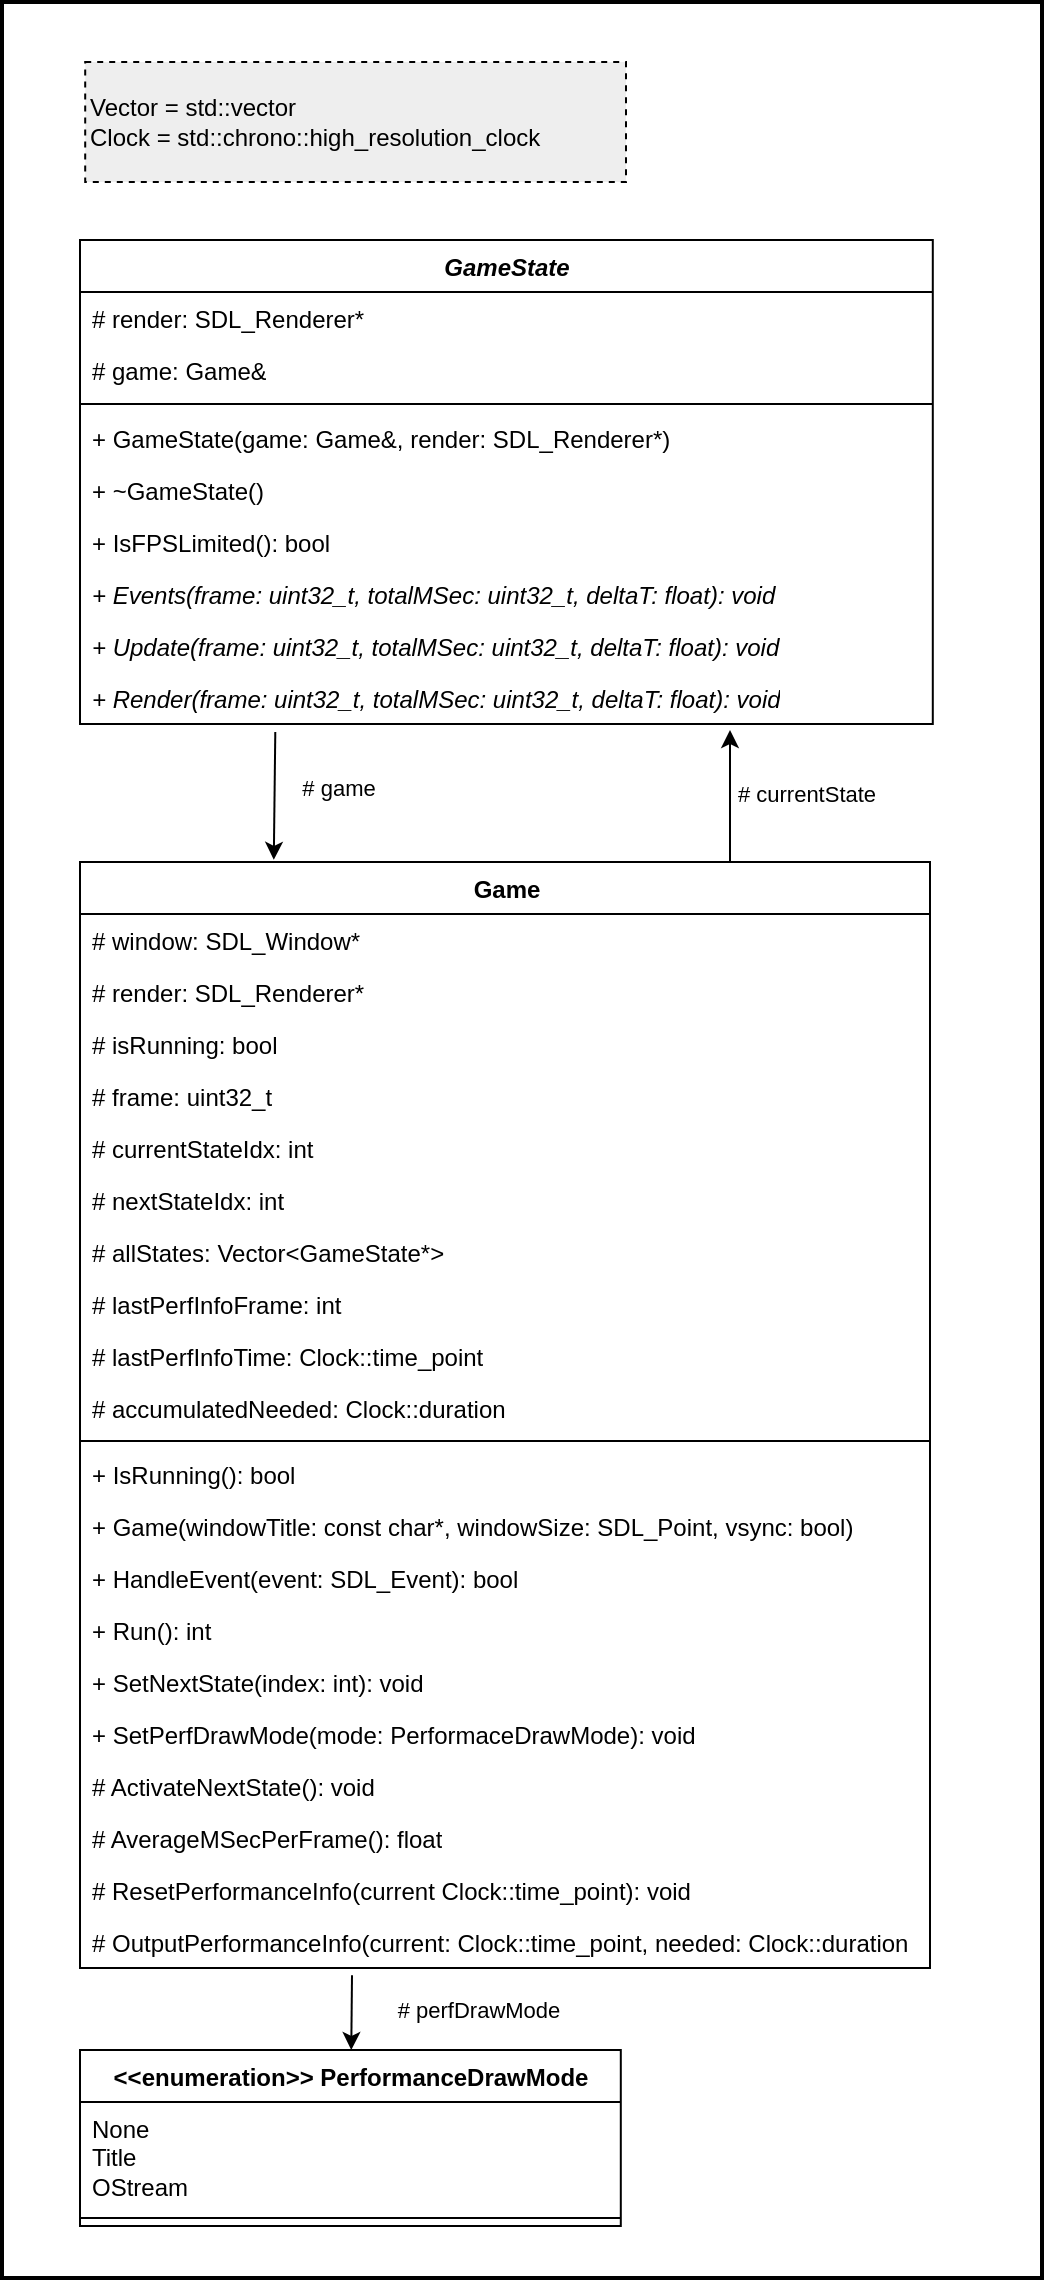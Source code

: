 <mxfile compressed="false" version="23.1.5" type="device">
  <diagram id="UBITVOTv7EuB15pHwEIP" name="Page-1">
    <mxGraphModel dx="1828" dy="1066" grid="1" gridSize="10" guides="1" tooltips="1" connect="1" arrows="1" fold="1" page="1" pageScale="1" pageWidth="900" pageHeight="1600" math="0" shadow="0">
      <root>
        <mxCell id="0" />
        <mxCell id="1" parent="0" />
        <mxCell id="wLuvKEZRffohtmjX3gD9-61" value="" style="group;labelBackgroundColor=none;html=1;labelBorderColor=none;fillColor=#D5E8D4;" parent="1" vertex="1" connectable="0">
          <mxGeometry x="40" y="40" width="520" height="1138" as="geometry" />
        </mxCell>
        <mxCell id="52" value="" style="rounded=0;whiteSpace=wrap;html=1;labelBackgroundColor=none;fillColor=default;gradientColor=none;strokeColor=default;container=0;backgroundOutline=0;movable=1;resizable=1;rotatable=1;deletable=1;editable=1;locked=0;connectable=1;strokeWidth=2;glass=0;shadow=0;labelBorderColor=none;align=center;" parent="wLuvKEZRffohtmjX3gD9-61" vertex="1">
          <mxGeometry width="520" height="1138" as="geometry" />
        </mxCell>
        <mxCell id="24" value="# currentState" style="edgeStyle=none;html=1;rounded=0;backgroundOutline=0;movable=1;resizable=1;rotatable=1;deletable=1;editable=1;locked=0;connectable=1;" parent="wLuvKEZRffohtmjX3gD9-61" source="2" edge="1">
          <mxGeometry x="0.41" y="-38" relative="1" as="geometry">
            <Array as="points">
              <mxPoint x="364" y="450" />
            </Array>
            <mxPoint as="offset" />
            <mxPoint x="364" y="364" as="targetPoint" />
          </mxGeometry>
        </mxCell>
        <mxCell id="49" value="Vector = std::vector&lt;br&gt;Clock = std::chrono::high_resolution_clock" style="rounded=0;whiteSpace=wrap;html=1;labelBackgroundColor=none;labelBorderColor=none;align=left;container=0;backgroundOutline=0;movable=1;resizable=1;rotatable=1;deletable=1;editable=1;locked=0;connectable=1;fillColor=#eeeeee;strokeColor=default;fillStyle=auto;strokeWidth=1;dashed=1;perimeterSpacing=1;" parent="wLuvKEZRffohtmjX3gD9-61" vertex="1">
          <mxGeometry x="41.6" y="30" width="270.4" height="60" as="geometry" />
        </mxCell>
        <mxCell id="6" value="GameState" style="swimlane;fontStyle=3;align=center;verticalAlign=top;childLayout=stackLayout;horizontal=1;startSize=26;horizontalStack=0;resizeParent=1;resizeParentMax=0;resizeLast=0;collapsible=1;marginBottom=0;gradientColor=none;rounded=0;container=0;backgroundOutline=0;movable=1;resizable=1;rotatable=1;deletable=1;editable=1;locked=0;connectable=1;swimlaneFillColor=none;swimlaneLine=1;html=1;labelBorderColor=none;labelBackgroundColor=none;" parent="wLuvKEZRffohtmjX3gD9-61" vertex="1">
          <mxGeometry x="39" y="119" width="426.4" height="242" as="geometry">
            <mxRectangle x="81.6" y="190" width="96" height="26" as="alternateBounds" />
          </mxGeometry>
        </mxCell>
        <mxCell id="10" value="# render: SDL_Renderer*" style="text;strokeColor=none;fillColor=none;align=left;verticalAlign=top;spacingLeft=4;spacingRight=4;overflow=hidden;rotatable=1;points=[[0,0.5],[1,0.5]];portConstraint=eastwest;rounded=0;container=0;backgroundOutline=0;movable=1;resizable=1;deletable=1;editable=1;locked=0;connectable=1;swimlaneLine=1;html=1;labelBorderColor=none;labelBackgroundColor=none;" parent="wLuvKEZRffohtmjX3gD9-61" vertex="1">
          <mxGeometry x="39" y="145" width="426.4" height="26" as="geometry" />
        </mxCell>
        <mxCell id="53" value="# game: Game&amp;amp;" style="text;strokeColor=none;fillColor=none;align=left;verticalAlign=top;spacingLeft=4;spacingRight=4;overflow=hidden;rotatable=1;points=[[0,0.5],[1,0.5]];portConstraint=eastwest;rounded=0;container=0;backgroundOutline=0;movable=1;resizable=1;deletable=1;editable=1;locked=0;connectable=1;swimlaneLine=1;html=1;labelBorderColor=none;labelBackgroundColor=none;" parent="wLuvKEZRffohtmjX3gD9-61" vertex="1">
          <mxGeometry x="39" y="171" width="426.4" height="26" as="geometry" />
        </mxCell>
        <mxCell id="8" value="" style="line;strokeWidth=1;fillColor=none;align=left;verticalAlign=middle;spacingTop=-1;spacingLeft=3;spacingRight=3;rotatable=1;labelPosition=right;points=[];portConstraint=eastwest;rounded=0;container=0;backgroundOutline=0;movable=1;resizable=1;deletable=1;editable=1;locked=0;connectable=1;swimlaneLine=1;html=1;labelBorderColor=none;labelBackgroundColor=none;" parent="wLuvKEZRffohtmjX3gD9-61" vertex="1">
          <mxGeometry x="39" y="197" width="426.4" height="8" as="geometry" />
        </mxCell>
        <mxCell id="9" value="+ GameState(game: Game&amp;amp;, render: SDL_Renderer*)" style="text;strokeColor=none;fillColor=none;align=left;verticalAlign=top;spacingLeft=4;spacingRight=4;overflow=hidden;rotatable=1;points=[[0,0.5],[1,0.5]];portConstraint=eastwest;rounded=0;container=0;backgroundOutline=0;movable=1;resizable=1;deletable=1;editable=1;locked=0;connectable=1;swimlaneLine=1;html=1;labelBorderColor=none;labelBackgroundColor=none;" parent="wLuvKEZRffohtmjX3gD9-61" vertex="1">
          <mxGeometry x="39" y="205" width="426.4" height="26" as="geometry" />
        </mxCell>
        <mxCell id="13" value="+ ~GameState()" style="text;strokeColor=none;fillColor=none;align=left;verticalAlign=top;spacingLeft=4;spacingRight=4;overflow=hidden;rotatable=1;points=[[0,0.5],[1,0.5]];portConstraint=eastwest;rounded=0;container=0;backgroundOutline=0;movable=1;resizable=1;deletable=1;editable=1;locked=0;connectable=1;swimlaneLine=1;html=1;labelBorderColor=none;labelBackgroundColor=none;" parent="wLuvKEZRffohtmjX3gD9-61" vertex="1">
          <mxGeometry x="39" y="231" width="426.4" height="26" as="geometry" />
        </mxCell>
        <mxCell id="14" value="+ IsFPSLimited(): bool" style="text;strokeColor=none;fillColor=none;align=left;verticalAlign=top;spacingLeft=4;spacingRight=4;overflow=hidden;rotatable=1;points=[[0,0.5],[1,0.5]];portConstraint=eastwest;rounded=0;container=0;backgroundOutline=0;movable=1;resizable=1;deletable=1;editable=1;locked=0;connectable=1;swimlaneLine=1;html=1;labelBorderColor=none;labelBackgroundColor=none;" parent="wLuvKEZRffohtmjX3gD9-61" vertex="1">
          <mxGeometry x="39" y="257" width="426.4" height="26" as="geometry" />
        </mxCell>
        <mxCell id="15" value="+ Events(frame: uint32_t, totalMSec: uint32_t, deltaT: float): void" style="text;strokeColor=none;fillColor=none;align=left;verticalAlign=top;spacingLeft=4;spacingRight=4;overflow=hidden;rotatable=1;points=[[0,0.5],[1,0.5]];portConstraint=eastwest;fontStyle=2;rounded=0;container=0;backgroundOutline=0;movable=1;resizable=1;deletable=1;editable=1;locked=0;connectable=1;swimlaneLine=1;html=1;labelBorderColor=none;labelBackgroundColor=none;" parent="wLuvKEZRffohtmjX3gD9-61" vertex="1">
          <mxGeometry x="39" y="283" width="426.4" height="26" as="geometry" />
        </mxCell>
        <mxCell id="16" value="+ Update(frame: uint32_t, totalMSec: uint32_t, deltaT: float): void" style="text;strokeColor=none;fillColor=none;align=left;verticalAlign=top;spacingLeft=4;spacingRight=4;overflow=hidden;rotatable=1;points=[[0,0.5],[1,0.5]];portConstraint=eastwest;fontStyle=2;rounded=0;container=0;backgroundOutline=0;movable=1;resizable=1;deletable=1;editable=1;locked=0;connectable=1;swimlaneLine=1;html=1;labelBorderColor=none;labelBackgroundColor=none;" parent="wLuvKEZRffohtmjX3gD9-61" vertex="1">
          <mxGeometry x="39" y="309" width="426.4" height="26" as="geometry" />
        </mxCell>
        <mxCell id="17" value="+ Render(frame: uint32_t, totalMSec: uint32_t, deltaT: float): void" style="text;strokeColor=none;fillColor=none;align=left;verticalAlign=top;spacingLeft=4;spacingRight=4;overflow=hidden;rotatable=1;points=[[0,0.5],[1,0.5]];portConstraint=eastwest;fontStyle=2;rounded=0;container=0;backgroundOutline=0;movable=1;resizable=1;deletable=1;editable=1;locked=0;connectable=1;swimlaneLine=1;html=1;labelBorderColor=none;labelBackgroundColor=none;" parent="wLuvKEZRffohtmjX3gD9-61" vertex="1">
          <mxGeometry x="39" y="335" width="426.4" height="26" as="geometry" />
        </mxCell>
        <mxCell id="2" value="Game" style="swimlane;fontStyle=1;align=center;verticalAlign=top;childLayout=stackLayout;horizontal=1;startSize=26;horizontalStack=0;resizeParent=1;resizeParentMax=0;resizeLast=0;collapsible=1;marginBottom=0;rounded=0;container=0;backgroundOutline=0;movable=1;resizable=1;rotatable=1;deletable=1;editable=1;locked=0;connectable=1;html=1;labelBorderColor=none;labelBackgroundColor=none;" parent="wLuvKEZRffohtmjX3gD9-61" vertex="1">
          <mxGeometry x="39" y="430" width="425.0" height="553" as="geometry" />
        </mxCell>
        <mxCell id="11" style="edgeStyle=none;html=1;rounded=0;backgroundOutline=0;movable=1;resizable=1;rotatable=1;deletable=1;editable=1;locked=0;connectable=1;exitX=0.229;exitY=1.154;exitDx=0;exitDy=0;exitPerimeter=0;entryX=0.228;entryY=-0.002;entryDx=0;entryDy=0;entryPerimeter=0;" parent="wLuvKEZRffohtmjX3gD9-61" source="17" target="2" edge="1">
          <mxGeometry relative="1" as="geometry">
            <mxPoint x="139" y="409" as="targetPoint" />
          </mxGeometry>
        </mxCell>
        <mxCell id="12" value="# game" style="edgeLabel;html=1;align=center;verticalAlign=middle;resizable=1;points=[];rounded=0;container=0;backgroundOutline=0;movable=1;rotatable=1;deletable=1;editable=1;locked=0;connectable=1;" parent="11" vertex="1" connectable="0">
          <mxGeometry x="-0.127" y="3" relative="1" as="geometry">
            <mxPoint x="28" as="offset" />
          </mxGeometry>
        </mxCell>
        <mxCell id="3" value="# window: SDL_Window*" style="text;strokeColor=none;fillColor=none;align=left;verticalAlign=top;spacingLeft=4;spacingRight=4;overflow=hidden;rotatable=1;points=[[0,0.5],[1,0.5]];portConstraint=eastwest;rounded=0;container=0;backgroundOutline=0;movable=1;resizable=1;deletable=1;editable=1;locked=0;connectable=1;html=1;labelBorderColor=none;labelBackgroundColor=none;" parent="wLuvKEZRffohtmjX3gD9-61" vertex="1">
          <mxGeometry x="39" y="455.953" width="425.0" height="25.953" as="geometry" />
        </mxCell>
        <mxCell id="18" value="# render: SDL_Renderer*" style="text;strokeColor=none;fillColor=none;align=left;verticalAlign=top;spacingLeft=4;spacingRight=4;overflow=hidden;rotatable=1;points=[[0,0.5],[1,0.5]];portConstraint=eastwest;rounded=0;container=0;backgroundOutline=0;movable=1;resizable=1;deletable=1;editable=1;locked=0;connectable=1;html=1;labelBorderColor=none;labelBackgroundColor=none;" parent="wLuvKEZRffohtmjX3gD9-61" vertex="1">
          <mxGeometry x="39" y="481.906" width="425.0" height="25.953" as="geometry" />
        </mxCell>
        <mxCell id="19" value="# isRunning: bool" style="text;strokeColor=none;fillColor=none;align=left;verticalAlign=top;spacingLeft=4;spacingRight=4;overflow=hidden;rotatable=1;points=[[0,0.5],[1,0.5]];portConstraint=eastwest;rounded=0;container=0;backgroundOutline=0;movable=1;resizable=1;deletable=1;editable=1;locked=0;connectable=1;html=1;labelBorderColor=none;labelBackgroundColor=none;" parent="wLuvKEZRffohtmjX3gD9-61" vertex="1">
          <mxGeometry x="39" y="507.859" width="425.0" height="25.953" as="geometry" />
        </mxCell>
        <mxCell id="20" value="# frame: uint32_t" style="text;strokeColor=none;fillColor=none;align=left;verticalAlign=top;spacingLeft=4;spacingRight=4;overflow=hidden;rotatable=1;points=[[0,0.5],[1,0.5]];portConstraint=eastwest;rounded=0;container=0;backgroundOutline=0;movable=1;resizable=1;deletable=1;editable=1;locked=0;connectable=1;html=1;labelBorderColor=none;labelBackgroundColor=none;" parent="wLuvKEZRffohtmjX3gD9-61" vertex="1">
          <mxGeometry x="39" y="533.812" width="425.0" height="25.953" as="geometry" />
        </mxCell>
        <mxCell id="21" value="# currentStateIdx: int" style="text;strokeColor=none;fillColor=none;align=left;verticalAlign=top;spacingLeft=4;spacingRight=4;overflow=hidden;rotatable=1;points=[[0,0.5],[1,0.5]];portConstraint=eastwest;rounded=0;container=0;backgroundOutline=0;movable=1;resizable=1;deletable=1;editable=1;locked=0;connectable=1;html=1;labelBorderColor=none;labelBackgroundColor=none;" parent="wLuvKEZRffohtmjX3gD9-61" vertex="1">
          <mxGeometry x="39" y="559.765" width="425.0" height="25.953" as="geometry" />
        </mxCell>
        <mxCell id="22" value="# nextStateIdx: int" style="text;strokeColor=none;fillColor=none;align=left;verticalAlign=top;spacingLeft=4;spacingRight=4;overflow=hidden;rotatable=1;points=[[0,0.5],[1,0.5]];portConstraint=eastwest;rounded=0;container=0;backgroundOutline=0;movable=1;resizable=1;deletable=1;editable=1;locked=0;connectable=1;html=1;labelBorderColor=none;labelBackgroundColor=none;" parent="wLuvKEZRffohtmjX3gD9-61" vertex="1">
          <mxGeometry x="39" y="585.718" width="425.0" height="25.953" as="geometry" />
        </mxCell>
        <mxCell id="30" value="# allStates: Vector&amp;lt;GameState*&amp;gt;" style="text;strokeColor=none;fillColor=none;align=left;verticalAlign=top;spacingLeft=4;spacingRight=4;overflow=hidden;rotatable=1;points=[[0,0.5],[1,0.5]];portConstraint=eastwest;rounded=0;container=0;backgroundOutline=0;movable=1;resizable=1;deletable=1;editable=1;locked=0;connectable=1;html=1;labelBorderColor=none;labelBackgroundColor=none;" parent="wLuvKEZRffohtmjX3gD9-61" vertex="1">
          <mxGeometry x="39" y="611.671" width="425.0" height="25.953" as="geometry" />
        </mxCell>
        <mxCell id="43" value="# lastPerfInfoFrame: int" style="text;strokeColor=none;fillColor=none;align=left;verticalAlign=top;spacingLeft=4;spacingRight=4;overflow=hidden;rotatable=1;points=[[0,0.5],[1,0.5]];portConstraint=eastwest;rounded=0;container=0;backgroundOutline=0;movable=1;resizable=1;deletable=1;editable=1;locked=0;connectable=1;html=1;labelBorderColor=none;labelBackgroundColor=none;" parent="wLuvKEZRffohtmjX3gD9-61" vertex="1">
          <mxGeometry x="39" y="637.625" width="425.0" height="25.953" as="geometry" />
        </mxCell>
        <mxCell id="44" value="# lastPerfInfoTime: Clock::time_point" style="text;strokeColor=none;fillColor=none;align=left;verticalAlign=top;spacingLeft=4;spacingRight=4;overflow=hidden;rotatable=1;points=[[0,0.5],[1,0.5]];portConstraint=eastwest;rounded=0;container=0;backgroundOutline=0;movable=1;resizable=1;deletable=1;editable=1;locked=0;connectable=1;html=1;labelBorderColor=none;labelBackgroundColor=none;" parent="wLuvKEZRffohtmjX3gD9-61" vertex="1">
          <mxGeometry x="39" y="663.578" width="425.0" height="25.953" as="geometry" />
        </mxCell>
        <mxCell id="45" value="# accumulatedNeeded: Clock::duration" style="text;strokeColor=none;fillColor=none;align=left;verticalAlign=top;spacingLeft=4;spacingRight=4;overflow=hidden;rotatable=1;points=[[0,0.5],[1,0.5]];portConstraint=eastwest;rounded=0;container=0;backgroundOutline=0;movable=1;resizable=1;deletable=1;editable=1;locked=0;connectable=1;html=1;labelBorderColor=none;labelBackgroundColor=none;" parent="wLuvKEZRffohtmjX3gD9-61" vertex="1">
          <mxGeometry x="39" y="689.531" width="425.0" height="25.953" as="geometry" />
        </mxCell>
        <mxCell id="4" value="" style="line;strokeWidth=1;fillColor=none;align=left;verticalAlign=middle;spacingTop=-1;spacingLeft=3;spacingRight=3;rotatable=1;labelPosition=right;points=[];portConstraint=eastwest;rounded=0;container=0;backgroundOutline=0;movable=1;resizable=1;deletable=1;editable=1;locked=0;connectable=1;html=1;labelBorderColor=none;labelBackgroundColor=none;" parent="wLuvKEZRffohtmjX3gD9-61" vertex="1">
          <mxGeometry x="39" y="715.484" width="425.0" height="7.986" as="geometry" />
        </mxCell>
        <mxCell id="5" value="+ IsRunning(): bool" style="text;strokeColor=none;fillColor=none;align=left;verticalAlign=top;spacingLeft=4;spacingRight=4;overflow=hidden;rotatable=1;points=[[0,0.5],[1,0.5]];portConstraint=eastwest;rounded=0;container=0;backgroundOutline=0;movable=1;resizable=1;deletable=1;editable=1;locked=0;connectable=1;html=1;labelBorderColor=none;labelBackgroundColor=none;" parent="wLuvKEZRffohtmjX3gD9-61" vertex="1">
          <mxGeometry x="39" y="723.469" width="425.0" height="25.953" as="geometry" />
        </mxCell>
        <mxCell id="36" value="+ Game(windowTitle: const char*, windowSize: SDL_Point, vsync: bool)" style="text;strokeColor=none;fillColor=none;align=left;verticalAlign=top;spacingLeft=4;spacingRight=4;overflow=hidden;rotatable=1;points=[[0,0.5],[1,0.5]];portConstraint=eastwest;rounded=0;container=0;backgroundOutline=0;movable=1;resizable=1;deletable=1;editable=1;locked=0;connectable=1;html=1;labelBorderColor=none;labelBackgroundColor=none;" parent="wLuvKEZRffohtmjX3gD9-61" vertex="1">
          <mxGeometry x="39" y="749.422" width="425.0" height="25.953" as="geometry" />
        </mxCell>
        <mxCell id="32" value="+ HandleEvent(event: SDL_Event): bool" style="text;strokeColor=none;fillColor=none;align=left;verticalAlign=top;spacingLeft=4;spacingRight=4;overflow=hidden;rotatable=1;points=[[0,0.5],[1,0.5]];portConstraint=eastwest;rounded=0;container=0;backgroundOutline=0;movable=1;resizable=1;deletable=1;editable=1;locked=0;connectable=1;html=1;labelBorderColor=none;labelBackgroundColor=none;" parent="wLuvKEZRffohtmjX3gD9-61" vertex="1">
          <mxGeometry x="39" y="775.375" width="425.0" height="25.953" as="geometry" />
        </mxCell>
        <mxCell id="33" value="+ Run(): int" style="text;strokeColor=none;fillColor=none;align=left;verticalAlign=top;spacingLeft=4;spacingRight=4;overflow=hidden;rotatable=1;points=[[0,0.5],[1,0.5]];portConstraint=eastwest;rounded=0;container=0;backgroundOutline=0;movable=1;resizable=1;deletable=1;editable=1;locked=0;connectable=1;html=1;labelBorderColor=none;labelBackgroundColor=none;" parent="wLuvKEZRffohtmjX3gD9-61" vertex="1">
          <mxGeometry x="39" y="801.329" width="425.0" height="25.953" as="geometry" />
        </mxCell>
        <mxCell id="34" value="+ SetNextState(index: int): void" style="text;strokeColor=none;fillColor=none;align=left;verticalAlign=top;spacingLeft=4;spacingRight=4;overflow=hidden;rotatable=1;points=[[0,0.5],[1,0.5]];portConstraint=eastwest;rounded=0;container=0;backgroundOutline=0;movable=1;resizable=1;deletable=1;editable=1;locked=0;connectable=1;html=1;labelBorderColor=none;labelBackgroundColor=none;" parent="wLuvKEZRffohtmjX3gD9-61" vertex="1">
          <mxGeometry x="39" y="827.282" width="425.0" height="25.953" as="geometry" />
        </mxCell>
        <mxCell id="42" value="+ SetPerfDrawMode(mode: PerformaceDrawMode): void" style="text;strokeColor=none;fillColor=none;align=left;verticalAlign=top;spacingLeft=4;spacingRight=4;overflow=hidden;rotatable=1;points=[[0,0.5],[1,0.5]];portConstraint=eastwest;rounded=0;container=0;backgroundOutline=0;movable=1;resizable=1;deletable=1;editable=1;locked=0;connectable=1;html=1;labelBorderColor=none;labelBackgroundColor=none;" parent="wLuvKEZRffohtmjX3gD9-61" vertex="1">
          <mxGeometry x="39" y="853.235" width="425.0" height="25.953" as="geometry" />
        </mxCell>
        <mxCell id="35" value="# ActivateNextState(): void" style="text;strokeColor=none;fillColor=none;align=left;verticalAlign=top;spacingLeft=4;spacingRight=4;overflow=hidden;rotatable=1;points=[[0,0.5],[1,0.5]];portConstraint=eastwest;rounded=0;container=0;backgroundOutline=0;movable=1;resizable=1;deletable=1;editable=1;locked=0;connectable=1;html=1;labelBorderColor=none;labelBackgroundColor=none;" parent="wLuvKEZRffohtmjX3gD9-61" vertex="1">
          <mxGeometry x="39" y="879.188" width="425.0" height="25.953" as="geometry" />
        </mxCell>
        <mxCell id="46" value="# AverageMSecPerFrame(): float" style="text;strokeColor=none;fillColor=none;align=left;verticalAlign=top;spacingLeft=4;spacingRight=4;overflow=hidden;rotatable=1;points=[[0,0.5],[1,0.5]];portConstraint=eastwest;rounded=0;container=0;backgroundOutline=0;movable=1;resizable=1;deletable=1;editable=1;locked=0;connectable=1;html=1;labelBorderColor=none;labelBackgroundColor=none;" parent="wLuvKEZRffohtmjX3gD9-61" vertex="1">
          <mxGeometry x="39" y="905.141" width="425.0" height="25.953" as="geometry" />
        </mxCell>
        <mxCell id="50" value="# ResetPerformanceInfo(current Clock::time_point): void" style="text;strokeColor=none;fillColor=none;align=left;verticalAlign=top;spacingLeft=4;spacingRight=4;overflow=hidden;rotatable=1;points=[[0,0.5],[1,0.5]];portConstraint=eastwest;rounded=0;container=0;backgroundOutline=0;movable=1;resizable=1;deletable=1;editable=1;locked=0;connectable=1;html=1;labelBorderColor=none;labelBackgroundColor=none;" parent="wLuvKEZRffohtmjX3gD9-61" vertex="1">
          <mxGeometry x="39" y="931.094" width="425.0" height="25.953" as="geometry" />
        </mxCell>
        <mxCell id="47" value="# OutputPerformanceInfo(current: Clock::time_point, needed: Clock::duration" style="text;strokeColor=none;fillColor=none;align=left;verticalAlign=top;spacingLeft=4;spacingRight=4;overflow=hidden;rotatable=1;points=[[0,0.5],[1,0.5]];portConstraint=eastwest;rounded=0;container=0;backgroundOutline=0;movable=1;resizable=1;deletable=1;editable=1;locked=0;connectable=1;html=1;labelBorderColor=none;labelBackgroundColor=none;" parent="wLuvKEZRffohtmjX3gD9-61" vertex="1">
          <mxGeometry x="39" y="957.047" width="425.0" height="25.953" as="geometry" />
        </mxCell>
        <mxCell id="37" value="&amp;lt;&amp;lt;enumeration&amp;gt;&amp;gt; PerformanceDrawMode" style="swimlane;fontStyle=1;align=center;verticalAlign=top;childLayout=stackLayout;horizontal=1;startSize=26;horizontalStack=0;resizeParent=1;resizeParentMax=0;resizeLast=0;collapsible=1;marginBottom=0;labelBackgroundColor=none;labelBorderColor=none;rounded=0;container=0;backgroundOutline=0;movable=1;resizable=1;rotatable=1;deletable=1;editable=1;locked=0;connectable=1;html=1;" parent="wLuvKEZRffohtmjX3gD9-61" vertex="1">
          <mxGeometry x="39.0" y="1024" width="270.4" height="88" as="geometry">
            <mxRectangle x="124.8" y="1200" width="270" height="50" as="alternateBounds" />
          </mxGeometry>
        </mxCell>
        <mxCell id="41" value="# perfDrawMode" style="edgeStyle=none;html=1;rounded=0;backgroundOutline=0;movable=1;resizable=1;rotatable=1;deletable=1;editable=1;locked=0;connectable=1;exitX=0.32;exitY=1.141;exitDx=0;exitDy=0;exitPerimeter=0;" parent="wLuvKEZRffohtmjX3gD9-61" source="47" target="37" edge="1">
          <mxGeometry x="-0.104" y="63" relative="1" as="geometry">
            <mxPoint as="offset" />
          </mxGeometry>
        </mxCell>
        <mxCell id="38" value="None&lt;br&gt;Title&lt;br&gt;OStream" style="text;strokeColor=none;fillColor=none;align=left;verticalAlign=top;spacingLeft=4;spacingRight=4;overflow=hidden;rotatable=1;points=[[0,0.5],[1,0.5]];portConstraint=eastwest;rounded=0;container=0;backgroundOutline=0;movable=1;resizable=1;deletable=1;editable=1;locked=0;connectable=1;html=1;labelBorderColor=none;labelBackgroundColor=none;" parent="wLuvKEZRffohtmjX3gD9-61" vertex="1">
          <mxGeometry x="39.0" y="1050" width="270.4" height="54" as="geometry" />
        </mxCell>
        <mxCell id="39" value="" style="line;strokeWidth=1;fillColor=none;align=left;verticalAlign=middle;spacingTop=-1;spacingLeft=3;spacingRight=3;rotatable=1;labelPosition=right;points=[];portConstraint=eastwest;rounded=0;container=0;backgroundOutline=0;movable=1;resizable=1;deletable=1;editable=1;locked=0;connectable=1;html=1;labelBorderColor=none;labelBackgroundColor=none;" parent="wLuvKEZRffohtmjX3gD9-61" vertex="1">
          <mxGeometry x="39.0" y="1104" width="270.4" height="8" as="geometry" />
        </mxCell>
      </root>
    </mxGraphModel>
  </diagram>
</mxfile>
